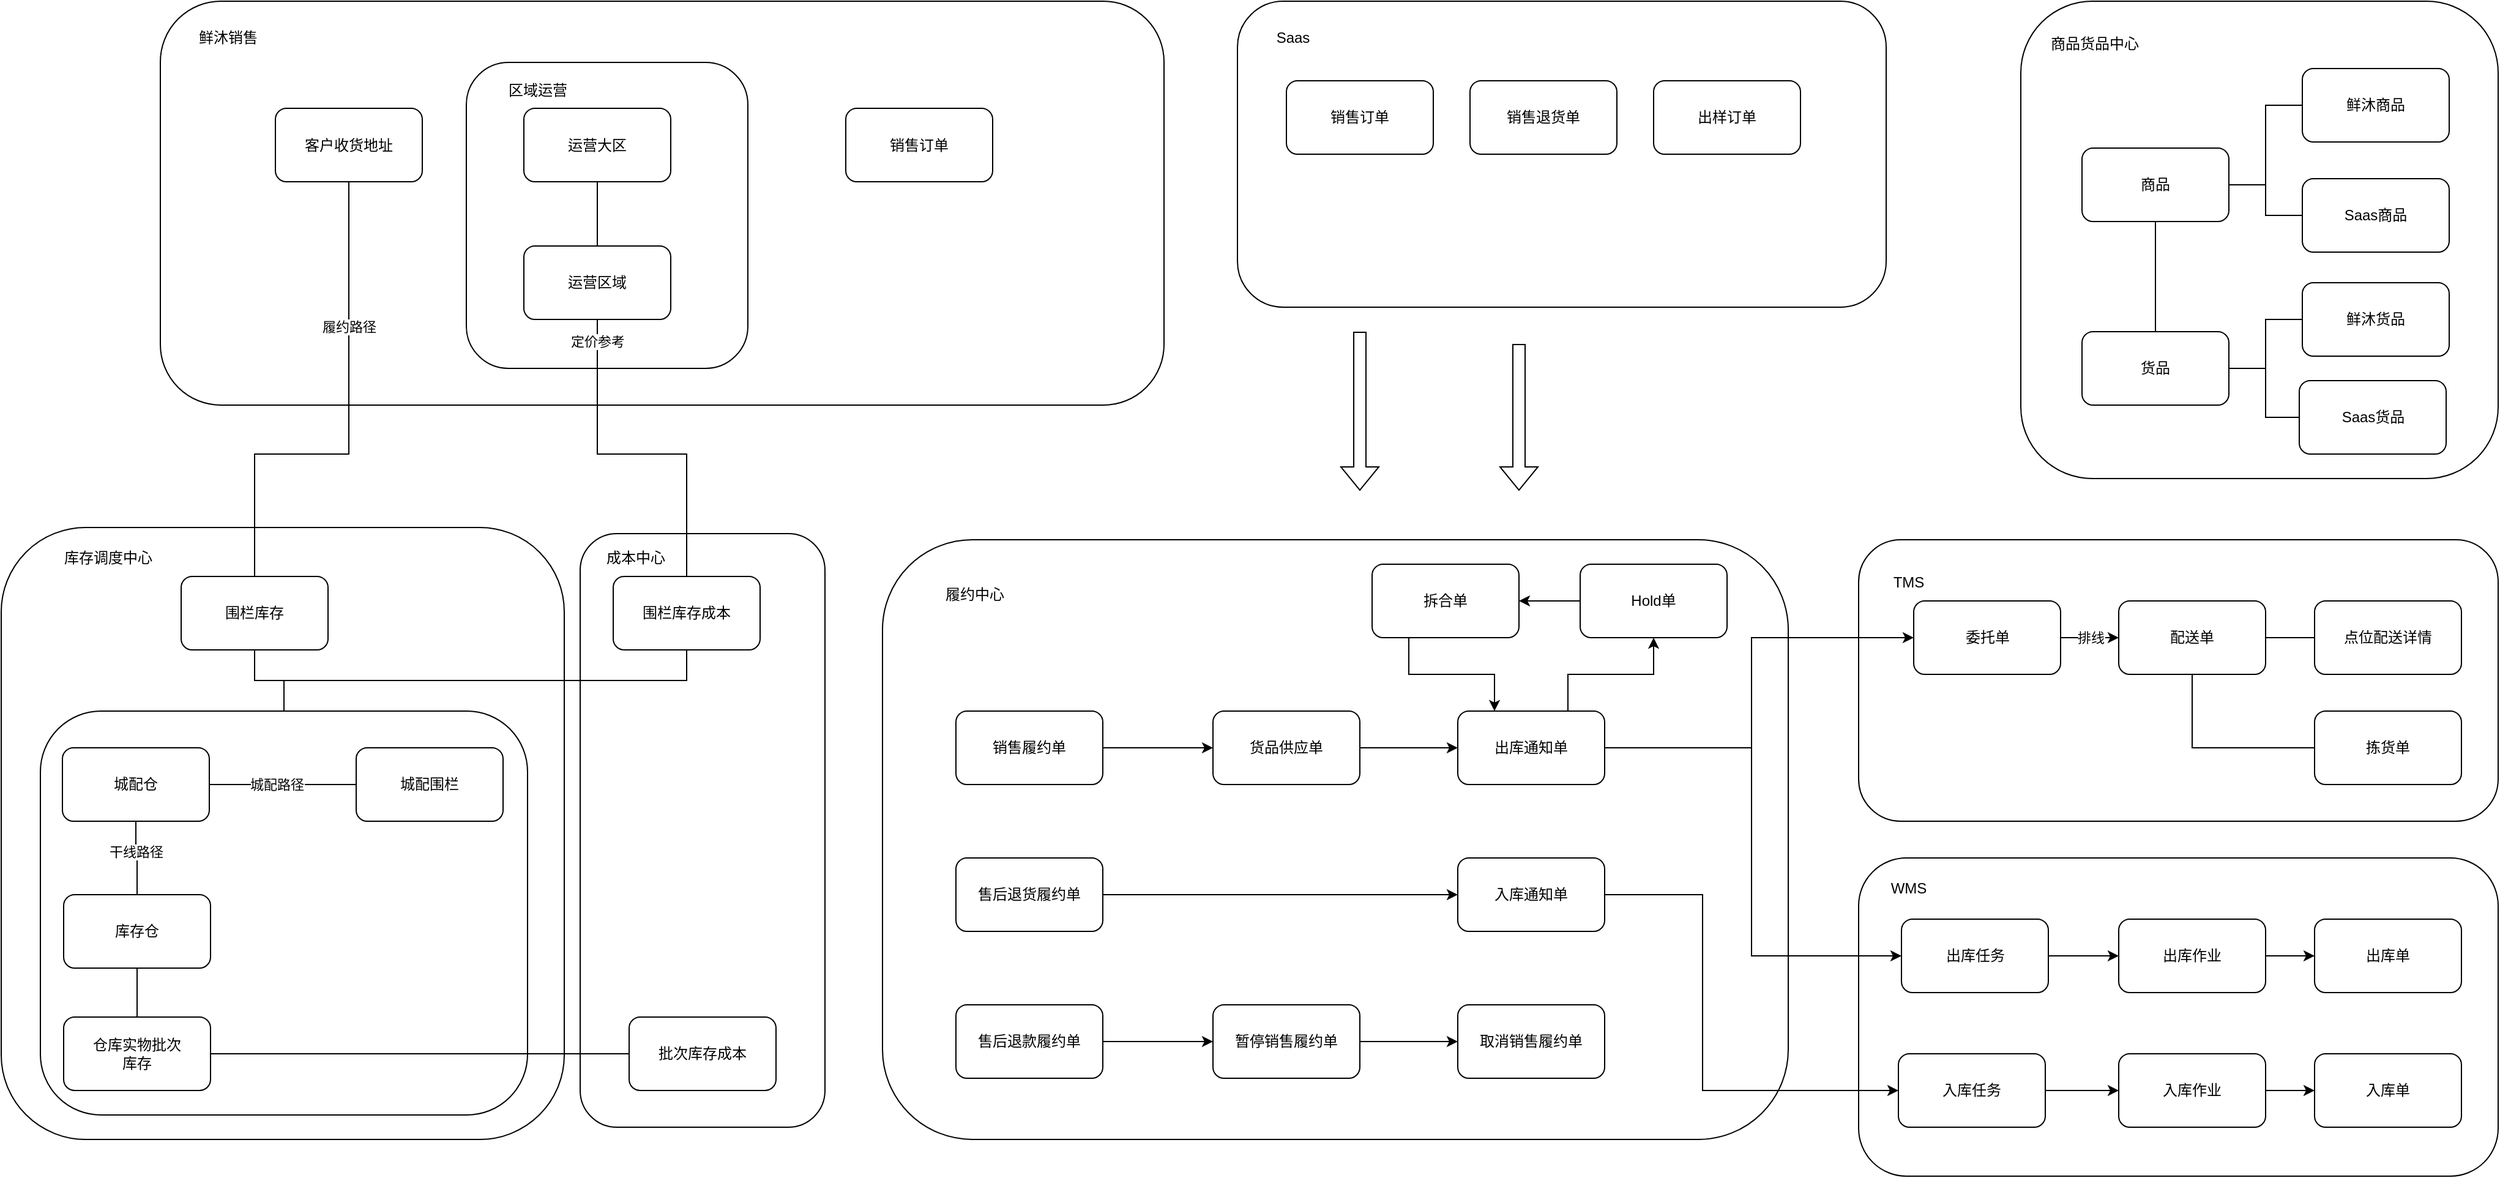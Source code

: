<mxfile version="20.8.5" type="github">
  <diagram id="9BSfSEBx7n1tUxAudPgJ" name="第 1 页">
    <mxGraphModel dx="2293" dy="921" grid="1" gridSize="10" guides="1" tooltips="1" connect="1" arrows="1" fold="1" page="1" pageScale="1" pageWidth="827" pageHeight="1169" math="0" shadow="0">
      <root>
        <mxCell id="0" />
        <mxCell id="1" parent="0" />
        <mxCell id="_SclktuzGxWFYy_Q4PIl-111" value="" style="rounded=1;whiteSpace=wrap;html=1;" vertex="1" parent="1">
          <mxGeometry x="-510" y="160" width="820" height="330" as="geometry" />
        </mxCell>
        <mxCell id="_SclktuzGxWFYy_Q4PIl-182" value="" style="rounded=1;whiteSpace=wrap;html=1;" vertex="1" parent="1">
          <mxGeometry x="-260" y="210" width="230" height="250" as="geometry" />
        </mxCell>
        <mxCell id="_SclktuzGxWFYy_Q4PIl-158" value="" style="rounded=1;whiteSpace=wrap;html=1;" vertex="1" parent="1">
          <mxGeometry x="-167" y="595" width="200" height="485" as="geometry" />
        </mxCell>
        <mxCell id="_SclktuzGxWFYy_Q4PIl-98" value="" style="rounded=1;whiteSpace=wrap;html=1;" vertex="1" parent="1">
          <mxGeometry x="-640" y="590" width="460" height="500" as="geometry" />
        </mxCell>
        <mxCell id="_SclktuzGxWFYy_Q4PIl-151" style="edgeStyle=orthogonalEdgeStyle;rounded=0;orthogonalLoop=1;jettySize=auto;html=1;exitX=0.5;exitY=0;exitDx=0;exitDy=0;endArrow=none;endFill=0;" edge="1" parent="1" source="_SclktuzGxWFYy_Q4PIl-149" target="_SclktuzGxWFYy_Q4PIl-146">
          <mxGeometry relative="1" as="geometry" />
        </mxCell>
        <mxCell id="_SclktuzGxWFYy_Q4PIl-149" value="" style="rounded=1;whiteSpace=wrap;html=1;" vertex="1" parent="1">
          <mxGeometry x="-608" y="740" width="398" height="330" as="geometry" />
        </mxCell>
        <mxCell id="_SclktuzGxWFYy_Q4PIl-127" value="" style="rounded=1;whiteSpace=wrap;html=1;" vertex="1" parent="1">
          <mxGeometry x="877.5" y="600" width="522.5" height="230" as="geometry" />
        </mxCell>
        <mxCell id="_SclktuzGxWFYy_Q4PIl-96" value="" style="rounded=1;whiteSpace=wrap;html=1;" vertex="1" parent="1">
          <mxGeometry x="1010" y="160" width="390" height="390" as="geometry" />
        </mxCell>
        <mxCell id="_SclktuzGxWFYy_Q4PIl-86" value="" style="rounded=1;whiteSpace=wrap;html=1;" vertex="1" parent="1">
          <mxGeometry x="370" y="160" width="530" height="250" as="geometry" />
        </mxCell>
        <mxCell id="_SclktuzGxWFYy_Q4PIl-63" value="" style="rounded=1;whiteSpace=wrap;html=1;" vertex="1" parent="1">
          <mxGeometry x="877.5" y="860" width="522.5" height="260" as="geometry" />
        </mxCell>
        <mxCell id="_SclktuzGxWFYy_Q4PIl-49" value="" style="rounded=1;whiteSpace=wrap;html=1;" vertex="1" parent="1">
          <mxGeometry x="80" y="600" width="740" height="490" as="geometry" />
        </mxCell>
        <mxCell id="_SclktuzGxWFYy_Q4PIl-50" value="履约中心" style="text;html=1;align=center;verticalAlign=middle;resizable=0;points=[];autosize=1;strokeColor=none;fillColor=none;" vertex="1" parent="1">
          <mxGeometry x="120" y="630" width="70" height="30" as="geometry" />
        </mxCell>
        <mxCell id="_SclktuzGxWFYy_Q4PIl-56" style="edgeStyle=orthogonalEdgeStyle;rounded=0;orthogonalLoop=1;jettySize=auto;html=1;exitX=1;exitY=0.5;exitDx=0;exitDy=0;entryX=0;entryY=0.5;entryDx=0;entryDy=0;" edge="1" parent="1" source="_SclktuzGxWFYy_Q4PIl-51" target="_SclktuzGxWFYy_Q4PIl-54">
          <mxGeometry relative="1" as="geometry" />
        </mxCell>
        <mxCell id="_SclktuzGxWFYy_Q4PIl-51" value="销售履约单" style="rounded=1;whiteSpace=wrap;html=1;" vertex="1" parent="1">
          <mxGeometry x="140" y="740" width="120" height="60" as="geometry" />
        </mxCell>
        <mxCell id="_SclktuzGxWFYy_Q4PIl-61" style="edgeStyle=orthogonalEdgeStyle;rounded=0;orthogonalLoop=1;jettySize=auto;html=1;exitX=0.75;exitY=0;exitDx=0;exitDy=0;" edge="1" parent="1" source="_SclktuzGxWFYy_Q4PIl-52" target="_SclktuzGxWFYy_Q4PIl-59">
          <mxGeometry relative="1" as="geometry" />
        </mxCell>
        <mxCell id="_SclktuzGxWFYy_Q4PIl-67" style="edgeStyle=orthogonalEdgeStyle;rounded=0;orthogonalLoop=1;jettySize=auto;html=1;exitX=1;exitY=0.5;exitDx=0;exitDy=0;entryX=0;entryY=0.5;entryDx=0;entryDy=0;" edge="1" parent="1" source="_SclktuzGxWFYy_Q4PIl-52" target="_SclktuzGxWFYy_Q4PIl-66">
          <mxGeometry relative="1" as="geometry">
            <Array as="points">
              <mxPoint x="790" y="770" />
              <mxPoint x="790" y="940" />
            </Array>
          </mxGeometry>
        </mxCell>
        <mxCell id="_SclktuzGxWFYy_Q4PIl-131" style="edgeStyle=orthogonalEdgeStyle;rounded=0;orthogonalLoop=1;jettySize=auto;html=1;exitX=1;exitY=0.5;exitDx=0;exitDy=0;entryX=0;entryY=0.5;entryDx=0;entryDy=0;endArrow=classic;endFill=1;" edge="1" parent="1" source="_SclktuzGxWFYy_Q4PIl-52" target="_SclktuzGxWFYy_Q4PIl-130">
          <mxGeometry relative="1" as="geometry">
            <Array as="points">
              <mxPoint x="790" y="770" />
              <mxPoint x="790" y="680" />
            </Array>
          </mxGeometry>
        </mxCell>
        <mxCell id="_SclktuzGxWFYy_Q4PIl-52" value="出库通知单" style="rounded=1;whiteSpace=wrap;html=1;" vertex="1" parent="1">
          <mxGeometry x="550" y="740" width="120" height="60" as="geometry" />
        </mxCell>
        <mxCell id="_SclktuzGxWFYy_Q4PIl-57" style="edgeStyle=orthogonalEdgeStyle;rounded=0;orthogonalLoop=1;jettySize=auto;html=1;exitX=1;exitY=0.5;exitDx=0;exitDy=0;entryX=0;entryY=0.5;entryDx=0;entryDy=0;" edge="1" parent="1" source="_SclktuzGxWFYy_Q4PIl-54" target="_SclktuzGxWFYy_Q4PIl-52">
          <mxGeometry relative="1" as="geometry" />
        </mxCell>
        <mxCell id="_SclktuzGxWFYy_Q4PIl-54" value="货品供应单" style="rounded=1;whiteSpace=wrap;html=1;" vertex="1" parent="1">
          <mxGeometry x="350" y="740" width="120" height="60" as="geometry" />
        </mxCell>
        <mxCell id="_SclktuzGxWFYy_Q4PIl-69" style="edgeStyle=orthogonalEdgeStyle;rounded=0;orthogonalLoop=1;jettySize=auto;html=1;exitX=1;exitY=0.5;exitDx=0;exitDy=0;entryX=0;entryY=0.5;entryDx=0;entryDy=0;" edge="1" parent="1" source="_SclktuzGxWFYy_Q4PIl-55" target="_SclktuzGxWFYy_Q4PIl-68">
          <mxGeometry relative="1" as="geometry">
            <Array as="points">
              <mxPoint x="750" y="890" />
              <mxPoint x="750" y="1050" />
            </Array>
          </mxGeometry>
        </mxCell>
        <mxCell id="_SclktuzGxWFYy_Q4PIl-55" value="入库通知单" style="rounded=1;whiteSpace=wrap;html=1;" vertex="1" parent="1">
          <mxGeometry x="550" y="860" width="120" height="60" as="geometry" />
        </mxCell>
        <mxCell id="_SclktuzGxWFYy_Q4PIl-62" style="edgeStyle=orthogonalEdgeStyle;rounded=0;orthogonalLoop=1;jettySize=auto;html=1;exitX=0;exitY=0.5;exitDx=0;exitDy=0;" edge="1" parent="1" source="_SclktuzGxWFYy_Q4PIl-59" target="_SclktuzGxWFYy_Q4PIl-60">
          <mxGeometry relative="1" as="geometry" />
        </mxCell>
        <mxCell id="_SclktuzGxWFYy_Q4PIl-59" value="Hold单" style="rounded=1;whiteSpace=wrap;html=1;" vertex="1" parent="1">
          <mxGeometry x="650" y="620" width="120" height="60" as="geometry" />
        </mxCell>
        <mxCell id="_SclktuzGxWFYy_Q4PIl-64" style="edgeStyle=orthogonalEdgeStyle;rounded=0;orthogonalLoop=1;jettySize=auto;html=1;exitX=0.25;exitY=1;exitDx=0;exitDy=0;entryX=0.25;entryY=0;entryDx=0;entryDy=0;" edge="1" parent="1" source="_SclktuzGxWFYy_Q4PIl-60" target="_SclktuzGxWFYy_Q4PIl-52">
          <mxGeometry relative="1" as="geometry" />
        </mxCell>
        <mxCell id="_SclktuzGxWFYy_Q4PIl-60" value="拆合单" style="rounded=1;whiteSpace=wrap;html=1;" vertex="1" parent="1">
          <mxGeometry x="480" y="620" width="120" height="60" as="geometry" />
        </mxCell>
        <mxCell id="_SclktuzGxWFYy_Q4PIl-65" value="WMS" style="text;html=1;align=center;verticalAlign=middle;resizable=0;points=[];autosize=1;strokeColor=none;fillColor=none;" vertex="1" parent="1">
          <mxGeometry x="892.5" y="870" width="50" height="30" as="geometry" />
        </mxCell>
        <mxCell id="_SclktuzGxWFYy_Q4PIl-71" style="edgeStyle=orthogonalEdgeStyle;rounded=0;orthogonalLoop=1;jettySize=auto;html=1;exitX=1;exitY=0.5;exitDx=0;exitDy=0;entryX=0;entryY=0.5;entryDx=0;entryDy=0;" edge="1" parent="1" source="_SclktuzGxWFYy_Q4PIl-66" target="_SclktuzGxWFYy_Q4PIl-72">
          <mxGeometry relative="1" as="geometry" />
        </mxCell>
        <mxCell id="_SclktuzGxWFYy_Q4PIl-66" value="出库任务" style="rounded=1;whiteSpace=wrap;html=1;" vertex="1" parent="1">
          <mxGeometry x="912.5" y="910" width="120" height="60" as="geometry" />
        </mxCell>
        <mxCell id="_SclktuzGxWFYy_Q4PIl-76" style="edgeStyle=orthogonalEdgeStyle;rounded=0;orthogonalLoop=1;jettySize=auto;html=1;exitX=1;exitY=0.5;exitDx=0;exitDy=0;" edge="1" parent="1" source="_SclktuzGxWFYy_Q4PIl-68" target="_SclktuzGxWFYy_Q4PIl-74">
          <mxGeometry relative="1" as="geometry" />
        </mxCell>
        <mxCell id="_SclktuzGxWFYy_Q4PIl-68" value="入库任务" style="rounded=1;whiteSpace=wrap;html=1;" vertex="1" parent="1">
          <mxGeometry x="910" y="1020" width="120" height="60" as="geometry" />
        </mxCell>
        <mxCell id="_SclktuzGxWFYy_Q4PIl-70" value="出库单" style="rounded=1;whiteSpace=wrap;html=1;" vertex="1" parent="1">
          <mxGeometry x="1250" y="910" width="120" height="60" as="geometry" />
        </mxCell>
        <mxCell id="_SclktuzGxWFYy_Q4PIl-73" style="edgeStyle=orthogonalEdgeStyle;rounded=0;orthogonalLoop=1;jettySize=auto;html=1;exitX=1;exitY=0.5;exitDx=0;exitDy=0;" edge="1" parent="1" source="_SclktuzGxWFYy_Q4PIl-72" target="_SclktuzGxWFYy_Q4PIl-70">
          <mxGeometry relative="1" as="geometry" />
        </mxCell>
        <mxCell id="_SclktuzGxWFYy_Q4PIl-72" value="出库作业" style="rounded=1;whiteSpace=wrap;html=1;" vertex="1" parent="1">
          <mxGeometry x="1090" y="910" width="120" height="60" as="geometry" />
        </mxCell>
        <mxCell id="_SclktuzGxWFYy_Q4PIl-77" style="edgeStyle=orthogonalEdgeStyle;rounded=0;orthogonalLoop=1;jettySize=auto;html=1;exitX=1;exitY=0.5;exitDx=0;exitDy=0;entryX=0;entryY=0.5;entryDx=0;entryDy=0;" edge="1" parent="1" source="_SclktuzGxWFYy_Q4PIl-74" target="_SclktuzGxWFYy_Q4PIl-75">
          <mxGeometry relative="1" as="geometry" />
        </mxCell>
        <mxCell id="_SclktuzGxWFYy_Q4PIl-74" value="入库作业" style="rounded=1;whiteSpace=wrap;html=1;" vertex="1" parent="1">
          <mxGeometry x="1090" y="1020" width="120" height="60" as="geometry" />
        </mxCell>
        <mxCell id="_SclktuzGxWFYy_Q4PIl-75" value="入库单" style="rounded=1;whiteSpace=wrap;html=1;" vertex="1" parent="1">
          <mxGeometry x="1250" y="1020" width="120" height="60" as="geometry" />
        </mxCell>
        <mxCell id="_SclktuzGxWFYy_Q4PIl-132" style="edgeStyle=orthogonalEdgeStyle;rounded=0;orthogonalLoop=1;jettySize=auto;html=1;exitX=0.5;exitY=1;exitDx=0;exitDy=0;endArrow=none;endFill=0;" edge="1" parent="1" source="_SclktuzGxWFYy_Q4PIl-78" target="_SclktuzGxWFYy_Q4PIl-79">
          <mxGeometry relative="1" as="geometry" />
        </mxCell>
        <mxCell id="_SclktuzGxWFYy_Q4PIl-137" style="edgeStyle=orthogonalEdgeStyle;rounded=0;orthogonalLoop=1;jettySize=auto;html=1;exitX=1;exitY=0.5;exitDx=0;exitDy=0;entryX=0;entryY=0.5;entryDx=0;entryDy=0;endArrow=none;endFill=0;" edge="1" parent="1" source="_SclktuzGxWFYy_Q4PIl-78" target="_SclktuzGxWFYy_Q4PIl-134">
          <mxGeometry relative="1" as="geometry" />
        </mxCell>
        <mxCell id="_SclktuzGxWFYy_Q4PIl-138" style="edgeStyle=orthogonalEdgeStyle;rounded=0;orthogonalLoop=1;jettySize=auto;html=1;exitX=1;exitY=0.5;exitDx=0;exitDy=0;entryX=0;entryY=0.5;entryDx=0;entryDy=0;endArrow=none;endFill=0;" edge="1" parent="1" source="_SclktuzGxWFYy_Q4PIl-78" target="_SclktuzGxWFYy_Q4PIl-135">
          <mxGeometry relative="1" as="geometry" />
        </mxCell>
        <mxCell id="_SclktuzGxWFYy_Q4PIl-78" value="商品" style="rounded=1;whiteSpace=wrap;html=1;" vertex="1" parent="1">
          <mxGeometry x="1060" y="280" width="120" height="60" as="geometry" />
        </mxCell>
        <mxCell id="_SclktuzGxWFYy_Q4PIl-141" style="edgeStyle=orthogonalEdgeStyle;rounded=0;orthogonalLoop=1;jettySize=auto;html=1;exitX=1;exitY=0.5;exitDx=0;exitDy=0;entryX=0;entryY=0.5;entryDx=0;entryDy=0;endArrow=none;endFill=0;" edge="1" parent="1" source="_SclktuzGxWFYy_Q4PIl-79" target="_SclktuzGxWFYy_Q4PIl-140">
          <mxGeometry relative="1" as="geometry" />
        </mxCell>
        <mxCell id="_SclktuzGxWFYy_Q4PIl-142" style="edgeStyle=orthogonalEdgeStyle;rounded=0;orthogonalLoop=1;jettySize=auto;html=1;exitX=1;exitY=0.5;exitDx=0;exitDy=0;endArrow=none;endFill=0;" edge="1" parent="1" source="_SclktuzGxWFYy_Q4PIl-79" target="_SclktuzGxWFYy_Q4PIl-139">
          <mxGeometry relative="1" as="geometry">
            <Array as="points">
              <mxPoint x="1210" y="460" />
              <mxPoint x="1210" y="500" />
            </Array>
          </mxGeometry>
        </mxCell>
        <mxCell id="_SclktuzGxWFYy_Q4PIl-79" value="货品" style="rounded=1;whiteSpace=wrap;html=1;" vertex="1" parent="1">
          <mxGeometry x="1060" y="430" width="120" height="60" as="geometry" />
        </mxCell>
        <mxCell id="_SclktuzGxWFYy_Q4PIl-103" style="edgeStyle=orthogonalEdgeStyle;rounded=0;orthogonalLoop=1;jettySize=auto;html=1;exitX=0.5;exitY=0;exitDx=0;exitDy=0;entryX=0.5;entryY=1;entryDx=0;entryDy=0;endArrow=none;endFill=0;" edge="1" parent="1" source="_SclktuzGxWFYy_Q4PIl-80" target="_SclktuzGxWFYy_Q4PIl-101">
          <mxGeometry relative="1" as="geometry" />
        </mxCell>
        <mxCell id="_SclktuzGxWFYy_Q4PIl-155" style="edgeStyle=orthogonalEdgeStyle;rounded=0;orthogonalLoop=1;jettySize=auto;html=1;exitX=1;exitY=0.5;exitDx=0;exitDy=0;endArrow=none;endFill=0;" edge="1" parent="1" source="_SclktuzGxWFYy_Q4PIl-80" target="_SclktuzGxWFYy_Q4PIl-154">
          <mxGeometry relative="1" as="geometry" />
        </mxCell>
        <mxCell id="_SclktuzGxWFYy_Q4PIl-80" value="仓库实物批次&lt;br&gt;库存" style="rounded=1;whiteSpace=wrap;html=1;" vertex="1" parent="1">
          <mxGeometry x="-589" y="990" width="120" height="60" as="geometry" />
        </mxCell>
        <mxCell id="_SclktuzGxWFYy_Q4PIl-85" value="销售订单" style="rounded=1;whiteSpace=wrap;html=1;" vertex="1" parent="1">
          <mxGeometry x="410" y="225" width="120" height="60" as="geometry" />
        </mxCell>
        <mxCell id="_SclktuzGxWFYy_Q4PIl-87" value="Saas" style="text;html=1;align=center;verticalAlign=middle;resizable=0;points=[];autosize=1;strokeColor=none;fillColor=none;" vertex="1" parent="1">
          <mxGeometry x="390" y="175" width="50" height="30" as="geometry" />
        </mxCell>
        <mxCell id="_SclktuzGxWFYy_Q4PIl-88" value="销售退货单" style="rounded=1;whiteSpace=wrap;html=1;" vertex="1" parent="1">
          <mxGeometry x="560" y="225" width="120" height="60" as="geometry" />
        </mxCell>
        <mxCell id="_SclktuzGxWFYy_Q4PIl-89" value="出样订单" style="rounded=1;whiteSpace=wrap;html=1;" vertex="1" parent="1">
          <mxGeometry x="710" y="225" width="120" height="60" as="geometry" />
        </mxCell>
        <mxCell id="_SclktuzGxWFYy_Q4PIl-97" value="商品货品中心" style="text;html=1;align=center;verticalAlign=middle;resizable=0;points=[];autosize=1;strokeColor=none;fillColor=none;" vertex="1" parent="1">
          <mxGeometry x="1020" y="180" width="100" height="30" as="geometry" />
        </mxCell>
        <mxCell id="_SclktuzGxWFYy_Q4PIl-99" value="库存调度中心" style="text;html=1;align=center;verticalAlign=middle;resizable=0;points=[];autosize=1;strokeColor=none;fillColor=none;" vertex="1" parent="1">
          <mxGeometry x="-603" y="600" width="100" height="30" as="geometry" />
        </mxCell>
        <mxCell id="_SclktuzGxWFYy_Q4PIl-100" value="城配围栏" style="rounded=1;whiteSpace=wrap;html=1;" vertex="1" parent="1">
          <mxGeometry x="-350" y="770" width="120" height="60" as="geometry" />
        </mxCell>
        <mxCell id="_SclktuzGxWFYy_Q4PIl-104" style="edgeStyle=orthogonalEdgeStyle;rounded=0;orthogonalLoop=1;jettySize=auto;html=1;exitX=0.5;exitY=0;exitDx=0;exitDy=0;endArrow=none;endFill=0;" edge="1" parent="1" source="_SclktuzGxWFYy_Q4PIl-101" target="_SclktuzGxWFYy_Q4PIl-102">
          <mxGeometry relative="1" as="geometry" />
        </mxCell>
        <mxCell id="_SclktuzGxWFYy_Q4PIl-106" value="干线路径" style="edgeLabel;html=1;align=center;verticalAlign=middle;resizable=0;points=[];" vertex="1" connectable="0" parent="_SclktuzGxWFYy_Q4PIl-104">
          <mxGeometry x="0.176" y="1" relative="1" as="geometry">
            <mxPoint x="1" as="offset" />
          </mxGeometry>
        </mxCell>
        <mxCell id="_SclktuzGxWFYy_Q4PIl-101" value="库存仓" style="rounded=1;whiteSpace=wrap;html=1;" vertex="1" parent="1">
          <mxGeometry x="-589" y="890" width="120" height="60" as="geometry" />
        </mxCell>
        <mxCell id="_SclktuzGxWFYy_Q4PIl-105" style="edgeStyle=orthogonalEdgeStyle;rounded=0;orthogonalLoop=1;jettySize=auto;html=1;exitX=1;exitY=0.5;exitDx=0;exitDy=0;endArrow=none;endFill=0;" edge="1" parent="1" source="_SclktuzGxWFYy_Q4PIl-102" target="_SclktuzGxWFYy_Q4PIl-100">
          <mxGeometry relative="1" as="geometry" />
        </mxCell>
        <mxCell id="_SclktuzGxWFYy_Q4PIl-107" value="城配路径" style="edgeLabel;html=1;align=center;verticalAlign=middle;resizable=0;points=[];" vertex="1" connectable="0" parent="_SclktuzGxWFYy_Q4PIl-105">
          <mxGeometry x="-0.258" y="-1" relative="1" as="geometry">
            <mxPoint x="10" y="-1" as="offset" />
          </mxGeometry>
        </mxCell>
        <mxCell id="_SclktuzGxWFYy_Q4PIl-102" value="城配仓" style="rounded=1;whiteSpace=wrap;html=1;" vertex="1" parent="1">
          <mxGeometry x="-590" y="770" width="120" height="60" as="geometry" />
        </mxCell>
        <mxCell id="_SclktuzGxWFYy_Q4PIl-152" style="edgeStyle=orthogonalEdgeStyle;rounded=0;orthogonalLoop=1;jettySize=auto;html=1;exitX=0.5;exitY=1;exitDx=0;exitDy=0;endArrow=none;endFill=0;" edge="1" parent="1" source="_SclktuzGxWFYy_Q4PIl-108" target="_SclktuzGxWFYy_Q4PIl-109">
          <mxGeometry relative="1" as="geometry" />
        </mxCell>
        <mxCell id="_SclktuzGxWFYy_Q4PIl-108" value="运营大区" style="rounded=1;whiteSpace=wrap;html=1;" vertex="1" parent="1">
          <mxGeometry x="-213" y="247.5" width="120" height="60" as="geometry" />
        </mxCell>
        <mxCell id="_SclktuzGxWFYy_Q4PIl-161" style="edgeStyle=orthogonalEdgeStyle;rounded=0;orthogonalLoop=1;jettySize=auto;html=1;exitX=0.5;exitY=1;exitDx=0;exitDy=0;endArrow=none;endFill=0;" edge="1" parent="1" source="_SclktuzGxWFYy_Q4PIl-109" target="_SclktuzGxWFYy_Q4PIl-146">
          <mxGeometry relative="1" as="geometry">
            <Array as="points">
              <mxPoint x="-153" y="530" />
              <mxPoint x="-80" y="530" />
            </Array>
          </mxGeometry>
        </mxCell>
        <mxCell id="_SclktuzGxWFYy_Q4PIl-162" value="定价参考" style="edgeLabel;html=1;align=center;verticalAlign=middle;resizable=0;points=[];" vertex="1" connectable="0" parent="_SclktuzGxWFYy_Q4PIl-161">
          <mxGeometry x="-0.722" y="1" relative="1" as="geometry">
            <mxPoint x="-1" y="-22" as="offset" />
          </mxGeometry>
        </mxCell>
        <mxCell id="_SclktuzGxWFYy_Q4PIl-109" value="运营区域" style="rounded=1;whiteSpace=wrap;html=1;" vertex="1" parent="1">
          <mxGeometry x="-213" y="360" width="120" height="60" as="geometry" />
        </mxCell>
        <mxCell id="_SclktuzGxWFYy_Q4PIl-112" value="鲜沐销售" style="text;html=1;align=center;verticalAlign=middle;resizable=0;points=[];autosize=1;strokeColor=none;fillColor=none;" vertex="1" parent="1">
          <mxGeometry x="-490" y="175" width="70" height="30" as="geometry" />
        </mxCell>
        <mxCell id="_SclktuzGxWFYy_Q4PIl-118" style="edgeStyle=orthogonalEdgeStyle;rounded=0;orthogonalLoop=1;jettySize=auto;html=1;exitX=1;exitY=0.5;exitDx=0;exitDy=0;endArrow=classic;endFill=1;" edge="1" parent="1" source="_SclktuzGxWFYy_Q4PIl-115" target="_SclktuzGxWFYy_Q4PIl-55">
          <mxGeometry relative="1" as="geometry" />
        </mxCell>
        <mxCell id="_SclktuzGxWFYy_Q4PIl-115" value="售后退货履约单" style="rounded=1;whiteSpace=wrap;html=1;" vertex="1" parent="1">
          <mxGeometry x="140" y="860" width="120" height="60" as="geometry" />
        </mxCell>
        <mxCell id="_SclktuzGxWFYy_Q4PIl-120" style="edgeStyle=orthogonalEdgeStyle;rounded=0;orthogonalLoop=1;jettySize=auto;html=1;exitX=1;exitY=0.5;exitDx=0;exitDy=0;endArrow=classic;endFill=1;" edge="1" parent="1" source="_SclktuzGxWFYy_Q4PIl-116" target="_SclktuzGxWFYy_Q4PIl-119">
          <mxGeometry relative="1" as="geometry" />
        </mxCell>
        <mxCell id="_SclktuzGxWFYy_Q4PIl-116" value="售后退款履约单" style="rounded=1;whiteSpace=wrap;html=1;" vertex="1" parent="1">
          <mxGeometry x="140" y="980" width="120" height="60" as="geometry" />
        </mxCell>
        <mxCell id="_SclktuzGxWFYy_Q4PIl-122" style="edgeStyle=orthogonalEdgeStyle;rounded=0;orthogonalLoop=1;jettySize=auto;html=1;exitX=1;exitY=0.5;exitDx=0;exitDy=0;endArrow=classic;endFill=1;" edge="1" parent="1" source="_SclktuzGxWFYy_Q4PIl-119" target="_SclktuzGxWFYy_Q4PIl-121">
          <mxGeometry relative="1" as="geometry" />
        </mxCell>
        <mxCell id="_SclktuzGxWFYy_Q4PIl-119" value="暂停销售履约单" style="rounded=1;whiteSpace=wrap;html=1;" vertex="1" parent="1">
          <mxGeometry x="350" y="980" width="120" height="60" as="geometry" />
        </mxCell>
        <mxCell id="_SclktuzGxWFYy_Q4PIl-121" value="取消销售履约单" style="rounded=1;whiteSpace=wrap;html=1;" vertex="1" parent="1">
          <mxGeometry x="550" y="980" width="120" height="60" as="geometry" />
        </mxCell>
        <mxCell id="_SclktuzGxWFYy_Q4PIl-128" value="TMS" style="text;html=1;align=center;verticalAlign=middle;resizable=0;points=[];autosize=1;strokeColor=none;fillColor=none;" vertex="1" parent="1">
          <mxGeometry x="892.5" y="620" width="50" height="30" as="geometry" />
        </mxCell>
        <mxCell id="_SclktuzGxWFYy_Q4PIl-173" value="排线" style="edgeStyle=orthogonalEdgeStyle;rounded=0;orthogonalLoop=1;jettySize=auto;html=1;exitX=1;exitY=0.5;exitDx=0;exitDy=0;endArrow=classic;endFill=1;" edge="1" parent="1" source="_SclktuzGxWFYy_Q4PIl-130" target="_SclktuzGxWFYy_Q4PIl-172">
          <mxGeometry relative="1" as="geometry" />
        </mxCell>
        <mxCell id="_SclktuzGxWFYy_Q4PIl-130" value="委托单" style="rounded=1;whiteSpace=wrap;html=1;" vertex="1" parent="1">
          <mxGeometry x="922.5" y="650" width="120" height="60" as="geometry" />
        </mxCell>
        <mxCell id="_SclktuzGxWFYy_Q4PIl-134" value="鲜沐商品" style="rounded=1;whiteSpace=wrap;html=1;" vertex="1" parent="1">
          <mxGeometry x="1240" y="215" width="120" height="60" as="geometry" />
        </mxCell>
        <mxCell id="_SclktuzGxWFYy_Q4PIl-135" value="Saas商品" style="rounded=1;whiteSpace=wrap;html=1;" vertex="1" parent="1">
          <mxGeometry x="1240" y="305" width="120" height="60" as="geometry" />
        </mxCell>
        <mxCell id="_SclktuzGxWFYy_Q4PIl-139" value="Saas货品" style="rounded=1;whiteSpace=wrap;html=1;" vertex="1" parent="1">
          <mxGeometry x="1237.5" y="470" width="120" height="60" as="geometry" />
        </mxCell>
        <mxCell id="_SclktuzGxWFYy_Q4PIl-140" value="鲜沐货品" style="rounded=1;whiteSpace=wrap;html=1;" vertex="1" parent="1">
          <mxGeometry x="1240" y="390" width="120" height="60" as="geometry" />
        </mxCell>
        <mxCell id="_SclktuzGxWFYy_Q4PIl-146" value="围栏库存成本" style="rounded=1;whiteSpace=wrap;html=1;" vertex="1" parent="1">
          <mxGeometry x="-140" y="630" width="120" height="60" as="geometry" />
        </mxCell>
        <mxCell id="_SclktuzGxWFYy_Q4PIl-154" value="批次库存成本" style="rounded=1;whiteSpace=wrap;html=1;" vertex="1" parent="1">
          <mxGeometry x="-127" y="990" width="120" height="60" as="geometry" />
        </mxCell>
        <mxCell id="_SclktuzGxWFYy_Q4PIl-157" style="edgeStyle=orthogonalEdgeStyle;rounded=0;orthogonalLoop=1;jettySize=auto;html=1;exitX=0.5;exitY=1;exitDx=0;exitDy=0;endArrow=none;endFill=0;" edge="1" parent="1" source="_SclktuzGxWFYy_Q4PIl-156" target="_SclktuzGxWFYy_Q4PIl-149">
          <mxGeometry relative="1" as="geometry" />
        </mxCell>
        <mxCell id="_SclktuzGxWFYy_Q4PIl-156" value="围栏库存" style="rounded=1;whiteSpace=wrap;html=1;" vertex="1" parent="1">
          <mxGeometry x="-493" y="630" width="120" height="60" as="geometry" />
        </mxCell>
        <mxCell id="_SclktuzGxWFYy_Q4PIl-159" value="成本中心" style="text;html=1;align=center;verticalAlign=middle;resizable=0;points=[];autosize=1;strokeColor=none;fillColor=none;" vertex="1" parent="1">
          <mxGeometry x="-157" y="600" width="70" height="30" as="geometry" />
        </mxCell>
        <mxCell id="_SclktuzGxWFYy_Q4PIl-170" value="履约路径" style="edgeStyle=orthogonalEdgeStyle;rounded=0;orthogonalLoop=1;jettySize=auto;html=1;exitX=0.5;exitY=1;exitDx=0;exitDy=0;endArrow=none;endFill=0;" edge="1" parent="1" source="_SclktuzGxWFYy_Q4PIl-163" target="_SclktuzGxWFYy_Q4PIl-156">
          <mxGeometry x="-0.405" relative="1" as="geometry">
            <Array as="points">
              <mxPoint x="-356" y="530" />
              <mxPoint x="-433" y="530" />
            </Array>
            <mxPoint y="-1" as="offset" />
          </mxGeometry>
        </mxCell>
        <mxCell id="_SclktuzGxWFYy_Q4PIl-163" value="客户收货地址" style="rounded=1;whiteSpace=wrap;html=1;" vertex="1" parent="1">
          <mxGeometry x="-416" y="247.5" width="120" height="60" as="geometry" />
        </mxCell>
        <mxCell id="_SclktuzGxWFYy_Q4PIl-175" style="edgeStyle=orthogonalEdgeStyle;rounded=0;orthogonalLoop=1;jettySize=auto;html=1;exitX=1;exitY=0.5;exitDx=0;exitDy=0;endArrow=none;endFill=0;" edge="1" parent="1" source="_SclktuzGxWFYy_Q4PIl-172" target="_SclktuzGxWFYy_Q4PIl-174">
          <mxGeometry relative="1" as="geometry" />
        </mxCell>
        <mxCell id="_SclktuzGxWFYy_Q4PIl-177" style="edgeStyle=orthogonalEdgeStyle;rounded=0;orthogonalLoop=1;jettySize=auto;html=1;exitX=0.5;exitY=1;exitDx=0;exitDy=0;entryX=0;entryY=0.5;entryDx=0;entryDy=0;endArrow=none;endFill=0;" edge="1" parent="1" source="_SclktuzGxWFYy_Q4PIl-172" target="_SclktuzGxWFYy_Q4PIl-176">
          <mxGeometry relative="1" as="geometry" />
        </mxCell>
        <mxCell id="_SclktuzGxWFYy_Q4PIl-172" value="配送单" style="rounded=1;whiteSpace=wrap;html=1;" vertex="1" parent="1">
          <mxGeometry x="1090" y="650" width="120" height="60" as="geometry" />
        </mxCell>
        <mxCell id="_SclktuzGxWFYy_Q4PIl-174" value="点位配送详情" style="rounded=1;whiteSpace=wrap;html=1;" vertex="1" parent="1">
          <mxGeometry x="1250" y="650" width="120" height="60" as="geometry" />
        </mxCell>
        <mxCell id="_SclktuzGxWFYy_Q4PIl-176" value="拣货单" style="rounded=1;whiteSpace=wrap;html=1;" vertex="1" parent="1">
          <mxGeometry x="1250" y="740" width="120" height="60" as="geometry" />
        </mxCell>
        <mxCell id="_SclktuzGxWFYy_Q4PIl-179" value="" style="shape=flexArrow;endArrow=classic;html=1;rounded=0;" edge="1" parent="1">
          <mxGeometry width="50" height="50" relative="1" as="geometry">
            <mxPoint x="470" y="430" as="sourcePoint" />
            <mxPoint x="470" y="560" as="targetPoint" />
          </mxGeometry>
        </mxCell>
        <mxCell id="_SclktuzGxWFYy_Q4PIl-180" value="" style="shape=flexArrow;endArrow=classic;html=1;rounded=0;" edge="1" parent="1">
          <mxGeometry width="50" height="50" relative="1" as="geometry">
            <mxPoint x="600" y="440" as="sourcePoint" />
            <mxPoint x="600" y="560" as="targetPoint" />
          </mxGeometry>
        </mxCell>
        <mxCell id="_SclktuzGxWFYy_Q4PIl-181" value="销售订单" style="rounded=1;whiteSpace=wrap;html=1;" vertex="1" parent="1">
          <mxGeometry x="50" y="247.5" width="120" height="60" as="geometry" />
        </mxCell>
        <mxCell id="_SclktuzGxWFYy_Q4PIl-183" value="区域运营" style="text;html=1;align=center;verticalAlign=middle;resizable=0;points=[];autosize=1;strokeColor=none;fillColor=none;" vertex="1" parent="1">
          <mxGeometry x="-237" y="217.5" width="70" height="30" as="geometry" />
        </mxCell>
      </root>
    </mxGraphModel>
  </diagram>
</mxfile>
